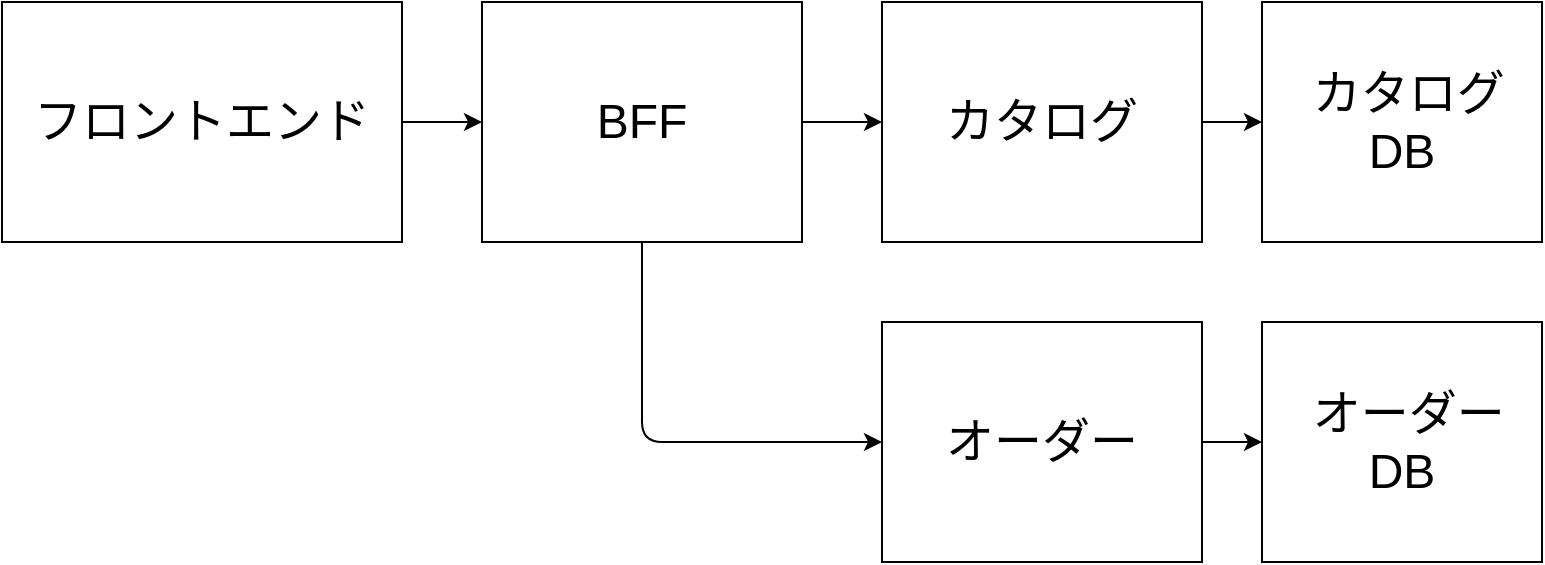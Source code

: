 <mxfile>
    <diagram id="sgiAE8XQenRoaqsd_gt-" name="ページ1">
        <mxGraphModel dx="1900" dy="520" grid="1" gridSize="10" guides="1" tooltips="1" connect="1" arrows="1" fold="1" page="1" pageScale="1" pageWidth="827" pageHeight="1169" math="0" shadow="0">
            <root>
                <mxCell id="0"/>
                <mxCell id="1" parent="0"/>
                <mxCell id="15" style="edgeStyle=none;html=1;exitX=1;exitY=0.5;exitDx=0;exitDy=0;entryX=0;entryY=0.5;entryDx=0;entryDy=0;fontSize=24;" edge="1" parent="1" source="5" target="7">
                    <mxGeometry relative="1" as="geometry"/>
                </mxCell>
                <mxCell id="5" value="&lt;font style=&quot;font-size: 24px;&quot;&gt;フロントエンド&lt;/font&gt;" style="rounded=0;whiteSpace=wrap;html=1;" vertex="1" parent="1">
                    <mxGeometry x="40" y="80" width="200" height="120" as="geometry"/>
                </mxCell>
                <mxCell id="13" style="edgeStyle=none;html=1;fontSize=24;entryX=0;entryY=0.5;entryDx=0;entryDy=0;exitX=0.5;exitY=1;exitDx=0;exitDy=0;" edge="1" parent="1" source="7" target="10">
                    <mxGeometry relative="1" as="geometry">
                        <mxPoint x="470" y="320" as="targetPoint"/>
                        <Array as="points">
                            <mxPoint x="360" y="300"/>
                        </Array>
                    </mxGeometry>
                </mxCell>
                <mxCell id="14" style="edgeStyle=none;html=1;entryX=0;entryY=0.5;entryDx=0;entryDy=0;fontSize=24;" edge="1" parent="1" source="7" target="8">
                    <mxGeometry relative="1" as="geometry"/>
                </mxCell>
                <mxCell id="7" value="&lt;font style=&quot;font-size: 24px;&quot;&gt;BFF&lt;/font&gt;" style="rounded=0;whiteSpace=wrap;html=1;" vertex="1" parent="1">
                    <mxGeometry x="280" y="80" width="160" height="120" as="geometry"/>
                </mxCell>
                <mxCell id="16" style="edgeStyle=none;html=1;exitX=1;exitY=0.5;exitDx=0;exitDy=0;entryX=0;entryY=0.5;entryDx=0;entryDy=0;fontSize=24;" edge="1" parent="1" source="8" target="9">
                    <mxGeometry relative="1" as="geometry"/>
                </mxCell>
                <mxCell id="8" value="&lt;span style=&quot;font-size: 24px;&quot;&gt;カタログ&lt;/span&gt;" style="rounded=0;whiteSpace=wrap;html=1;" vertex="1" parent="1">
                    <mxGeometry x="480" y="80" width="160" height="120" as="geometry"/>
                </mxCell>
                <mxCell id="9" value="&lt;span style=&quot;font-size: 24px;&quot;&gt;&amp;nbsp;カタログ&lt;br&gt;DB&lt;/span&gt;" style="rounded=0;whiteSpace=wrap;html=1;" vertex="1" parent="1">
                    <mxGeometry x="670" y="80" width="140" height="120" as="geometry"/>
                </mxCell>
                <mxCell id="17" style="edgeStyle=none;html=1;exitX=1;exitY=0.5;exitDx=0;exitDy=0;entryX=0;entryY=0.5;entryDx=0;entryDy=0;fontSize=24;" edge="1" parent="1" source="10" target="12">
                    <mxGeometry relative="1" as="geometry"/>
                </mxCell>
                <mxCell id="10" value="&lt;font style=&quot;font-size: 24px;&quot;&gt;オーダー&lt;/font&gt;" style="rounded=0;whiteSpace=wrap;html=1;" vertex="1" parent="1">
                    <mxGeometry x="480" y="240" width="160" height="120" as="geometry"/>
                </mxCell>
                <mxCell id="12" value="&lt;span style=&quot;font-size: 24px;&quot;&gt;&amp;nbsp;オーダー&lt;br&gt;DB&lt;/span&gt;" style="rounded=0;whiteSpace=wrap;html=1;" vertex="1" parent="1">
                    <mxGeometry x="670" y="240" width="140" height="120" as="geometry"/>
                </mxCell>
            </root>
        </mxGraphModel>
    </diagram>
</mxfile>